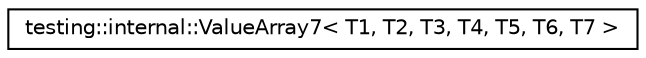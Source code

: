 digraph G
{
  edge [fontname="Helvetica",fontsize="10",labelfontname="Helvetica",labelfontsize="10"];
  node [fontname="Helvetica",fontsize="10",shape=record];
  rankdir="LR";
  Node1 [label="testing::internal::ValueArray7\< T1, T2, T3, T4, T5, T6, T7 \>",height=0.2,width=0.4,color="black", fillcolor="white", style="filled",URL="$classtesting_1_1internal_1_1ValueArray7.html"];
}
